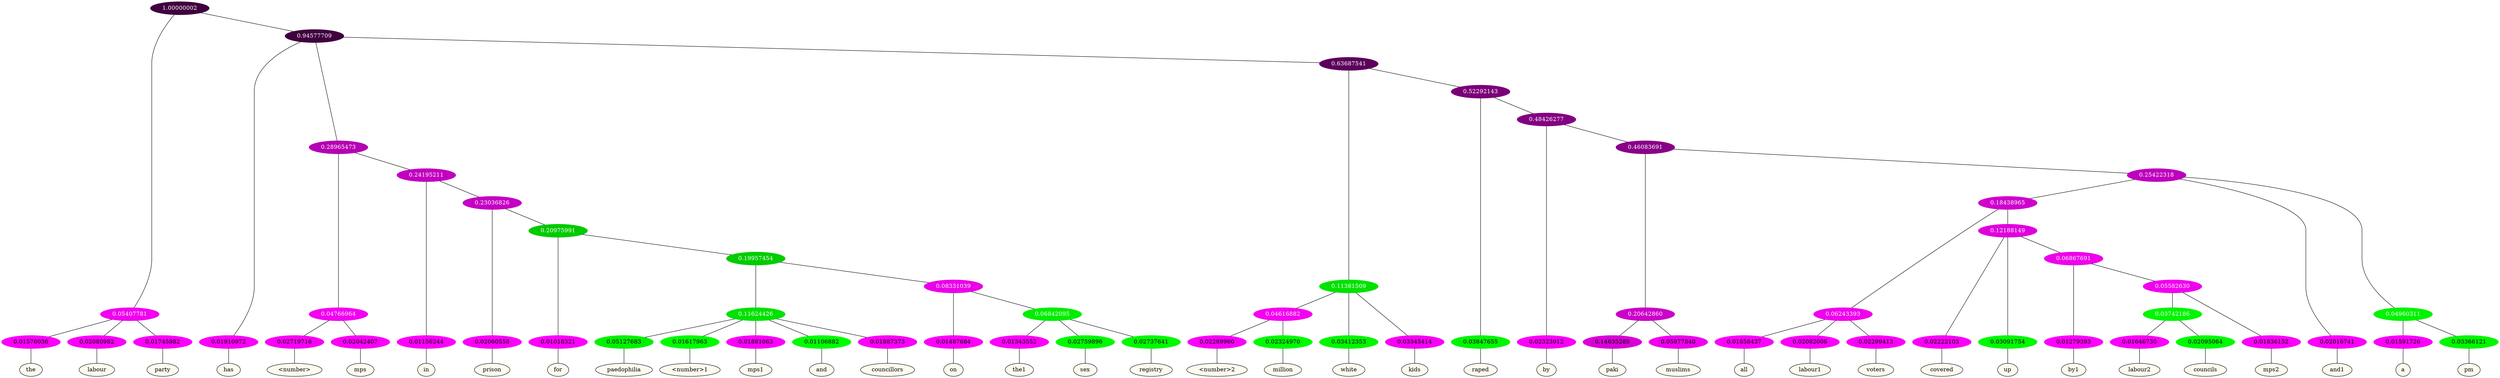 graph {
	node [format=png height=0.15 nodesep=0.001 ordering=out overlap=prism overlap_scaling=0.01 ranksep=0.001 ratio=0.2 style=filled width=0.15]
	{
		rank=same
		a_w_3 [label=the color=black fillcolor=floralwhite style="filled,solid"]
		a_w_4 [label=labour color=black fillcolor=floralwhite style="filled,solid"]
		a_w_5 [label=party color=black fillcolor=floralwhite style="filled,solid"]
		a_w_6 [label=has color=black fillcolor=floralwhite style="filled,solid"]
		a_w_13 [label="\<number\>" color=black fillcolor=floralwhite style="filled,solid"]
		a_w_14 [label=mps color=black fillcolor=floralwhite style="filled,solid"]
		a_w_15 [label=in color=black fillcolor=floralwhite style="filled,solid"]
		a_w_22 [label=prison color=black fillcolor=floralwhite style="filled,solid"]
		a_w_28 [label=for color=black fillcolor=floralwhite style="filled,solid"]
		a_w_39 [label=paedophilia color=black fillcolor=floralwhite style="filled,solid"]
		a_w_40 [label="\<number\>1" color=black fillcolor=floralwhite style="filled,solid"]
		a_w_41 [label=mps1 color=black fillcolor=floralwhite style="filled,solid"]
		a_w_42 [label=and color=black fillcolor=floralwhite style="filled,solid"]
		a_w_43 [label=councillors color=black fillcolor=floralwhite style="filled,solid"]
		a_w_44 [label=on color=black fillcolor=floralwhite style="filled,solid"]
		a_w_50 [label=the1 color=black fillcolor=floralwhite style="filled,solid"]
		a_w_51 [label=sex color=black fillcolor=floralwhite style="filled,solid"]
		a_w_52 [label=registry color=black fillcolor=floralwhite style="filled,solid"]
		a_w_24 [label="\<number\>2" color=black fillcolor=floralwhite style="filled,solid"]
		a_w_25 [label=million color=black fillcolor=floralwhite style="filled,solid"]
		a_w_18 [label=white color=black fillcolor=floralwhite style="filled,solid"]
		a_w_19 [label=kids color=black fillcolor=floralwhite style="filled,solid"]
		a_w_20 [label=raped color=black fillcolor=floralwhite style="filled,solid"]
		a_w_26 [label=by color=black fillcolor=floralwhite style="filled,solid"]
		a_w_34 [label=paki color=black fillcolor=floralwhite style="filled,solid"]
		a_w_35 [label=muslims color=black fillcolor=floralwhite style="filled,solid"]
		a_w_53 [label=all color=black fillcolor=floralwhite style="filled,solid"]
		a_w_54 [label=labour1 color=black fillcolor=floralwhite style="filled,solid"]
		a_w_55 [label=voters color=black fillcolor=floralwhite style="filled,solid"]
		a_w_56 [label=covered color=black fillcolor=floralwhite style="filled,solid"]
		a_w_57 [label=up color=black fillcolor=floralwhite style="filled,solid"]
		a_w_59 [label=by1 color=black fillcolor=floralwhite style="filled,solid"]
		a_w_63 [label=labour2 color=black fillcolor=floralwhite style="filled,solid"]
		a_w_64 [label=councils color=black fillcolor=floralwhite style="filled,solid"]
		a_w_62 [label=mps2 color=black fillcolor=floralwhite style="filled,solid"]
		a_w_37 [label=and1 color=black fillcolor=floralwhite style="filled,solid"]
		a_w_48 [label=a color=black fillcolor=floralwhite style="filled,solid"]
		a_w_49 [label=pm color=black fillcolor=floralwhite style="filled,solid"]
	}
	a_n_3 -- a_w_3
	a_n_4 -- a_w_4
	a_n_5 -- a_w_5
	a_n_6 -- a_w_6
	a_n_13 -- a_w_13
	a_n_14 -- a_w_14
	a_n_15 -- a_w_15
	a_n_22 -- a_w_22
	a_n_28 -- a_w_28
	a_n_39 -- a_w_39
	a_n_40 -- a_w_40
	a_n_41 -- a_w_41
	a_n_42 -- a_w_42
	a_n_43 -- a_w_43
	a_n_44 -- a_w_44
	a_n_50 -- a_w_50
	a_n_51 -- a_w_51
	a_n_52 -- a_w_52
	a_n_24 -- a_w_24
	a_n_25 -- a_w_25
	a_n_18 -- a_w_18
	a_n_19 -- a_w_19
	a_n_20 -- a_w_20
	a_n_26 -- a_w_26
	a_n_34 -- a_w_34
	a_n_35 -- a_w_35
	a_n_53 -- a_w_53
	a_n_54 -- a_w_54
	a_n_55 -- a_w_55
	a_n_56 -- a_w_56
	a_n_57 -- a_w_57
	a_n_59 -- a_w_59
	a_n_63 -- a_w_63
	a_n_64 -- a_w_64
	a_n_62 -- a_w_62
	a_n_37 -- a_w_37
	a_n_48 -- a_w_48
	a_n_49 -- a_w_49
	{
		rank=same
		a_n_3 [label=0.01576036 color="0.835 1.000 0.984" fontcolor=black]
		a_n_4 [label=0.02080982 color="0.835 1.000 0.979" fontcolor=black]
		a_n_5 [label=0.01745982 color="0.835 1.000 0.983" fontcolor=black]
		a_n_6 [label=0.01910972 color="0.835 1.000 0.981" fontcolor=black]
		a_n_13 [label=0.02719716 color="0.835 1.000 0.973" fontcolor=black]
		a_n_14 [label=0.02042407 color="0.835 1.000 0.980" fontcolor=black]
		a_n_15 [label=0.01156244 color="0.835 1.000 0.988" fontcolor=black]
		a_n_22 [label=0.02060558 color="0.835 1.000 0.979" fontcolor=black]
		a_n_28 [label=0.01018321 color="0.835 1.000 0.990" fontcolor=black]
		a_n_39 [label=0.05127683 color="0.334 1.000 0.949" fontcolor=black]
		a_n_40 [label=0.01617963 color="0.334 1.000 0.984" fontcolor=black]
		a_n_41 [label=0.01881063 color="0.835 1.000 0.981" fontcolor=black]
		a_n_42 [label=0.01106882 color="0.334 1.000 0.989" fontcolor=black]
		a_n_43 [label=0.01887373 color="0.835 1.000 0.981" fontcolor=black]
		a_n_44 [label=0.01487684 color="0.835 1.000 0.985" fontcolor=black]
		a_n_50 [label=0.01343552 color="0.835 1.000 0.987" fontcolor=black]
		a_n_51 [label=0.02759896 color="0.334 1.000 0.972" fontcolor=black]
		a_n_52 [label=0.02737641 color="0.334 1.000 0.973" fontcolor=black]
		a_n_24 [label=0.02289960 color="0.835 1.000 0.977" fontcolor=black]
		a_n_25 [label=0.02324970 color="0.334 1.000 0.977" fontcolor=black]
		a_n_18 [label=0.03412353 color="0.334 1.000 0.966" fontcolor=black]
		a_n_19 [label=0.03345414 color="0.835 1.000 0.967" fontcolor=black]
		a_n_20 [label=0.03847655 color="0.334 1.000 0.962" fontcolor=black]
		a_n_26 [label=0.02323912 color="0.835 1.000 0.977" fontcolor=black]
		a_n_34 [label=0.14635289 color="0.835 1.000 0.854" fontcolor=black]
		a_n_35 [label=0.05977840 color="0.835 1.000 0.940" fontcolor=black]
		a_n_53 [label=0.01858437 color="0.835 1.000 0.981" fontcolor=black]
		a_n_54 [label=0.02082006 color="0.835 1.000 0.979" fontcolor=black]
		a_n_55 [label=0.02299413 color="0.835 1.000 0.977" fontcolor=black]
		a_n_56 [label=0.02222103 color="0.835 1.000 0.978" fontcolor=black]
		a_n_57 [label=0.03091754 color="0.334 1.000 0.969" fontcolor=black]
		a_n_59 [label=0.01279393 color="0.835 1.000 0.987" fontcolor=black]
		a_n_63 [label=0.01646730 color="0.835 1.000 0.984" fontcolor=black]
		a_n_64 [label=0.02095064 color="0.334 1.000 0.979" fontcolor=black]
		a_n_62 [label=0.01836152 color="0.835 1.000 0.982" fontcolor=black]
		a_n_37 [label=0.02016741 color="0.835 1.000 0.980" fontcolor=black]
		a_n_48 [label=0.01591726 color="0.835 1.000 0.984" fontcolor=black]
		a_n_49 [label=0.03366121 color="0.334 1.000 0.966" fontcolor=black]
	}
	a_n_0 [label=1.00000002 color="0.835 1.000 0.250" fontcolor=grey99]
	a_n_1 [label=0.05407781 color="0.835 1.000 0.946" fontcolor=grey99]
	a_n_0 -- a_n_1
	a_n_2 [label=0.94577709 color="0.835 1.000 0.250" fontcolor=grey99]
	a_n_0 -- a_n_2
	a_n_1 -- a_n_3
	a_n_1 -- a_n_4
	a_n_1 -- a_n_5
	a_n_2 -- a_n_6
	a_n_7 [label=0.28965473 color="0.835 1.000 0.710" fontcolor=grey99]
	a_n_2 -- a_n_7
	a_n_8 [label=0.63687541 color="0.835 1.000 0.363" fontcolor=grey99]
	a_n_2 -- a_n_8
	a_n_9 [label=0.04766964 color="0.835 1.000 0.952" fontcolor=grey99]
	a_n_7 -- a_n_9
	a_n_10 [label=0.24195211 color="0.835 1.000 0.758" fontcolor=grey99]
	a_n_7 -- a_n_10
	a_n_11 [label=0.11381509 color="0.334 1.000 0.886" fontcolor=grey99]
	a_n_8 -- a_n_11
	a_n_12 [label=0.52292143 color="0.835 1.000 0.477" fontcolor=grey99]
	a_n_8 -- a_n_12
	a_n_9 -- a_n_13
	a_n_9 -- a_n_14
	a_n_10 -- a_n_15
	a_n_16 [label=0.23036826 color="0.835 1.000 0.770" fontcolor=grey99]
	a_n_10 -- a_n_16
	a_n_17 [label=0.04616882 color="0.835 1.000 0.954" fontcolor=grey99]
	a_n_11 -- a_n_17
	a_n_11 -- a_n_18
	a_n_11 -- a_n_19
	a_n_12 -- a_n_20
	a_n_21 [label=0.48426277 color="0.835 1.000 0.516" fontcolor=grey99]
	a_n_12 -- a_n_21
	a_n_16 -- a_n_22
	a_n_23 [label=0.20975991 color="0.334 1.000 0.790" fontcolor=grey99]
	a_n_16 -- a_n_23
	a_n_17 -- a_n_24
	a_n_17 -- a_n_25
	a_n_21 -- a_n_26
	a_n_27 [label=0.46083691 color="0.835 1.000 0.539" fontcolor=grey99]
	a_n_21 -- a_n_27
	a_n_23 -- a_n_28
	a_n_29 [label=0.19957454 color="0.334 1.000 0.800" fontcolor=grey99]
	a_n_23 -- a_n_29
	a_n_30 [label=0.20642860 color="0.835 1.000 0.794" fontcolor=grey99]
	a_n_27 -- a_n_30
	a_n_31 [label=0.25422318 color="0.835 1.000 0.746" fontcolor=grey99]
	a_n_27 -- a_n_31
	a_n_32 [label=0.11624426 color="0.334 1.000 0.884" fontcolor=grey99]
	a_n_29 -- a_n_32
	a_n_33 [label=0.08331039 color="0.835 1.000 0.917" fontcolor=grey99]
	a_n_29 -- a_n_33
	a_n_30 -- a_n_34
	a_n_30 -- a_n_35
	a_n_36 [label=0.18438965 color="0.835 1.000 0.816" fontcolor=grey99]
	a_n_31 -- a_n_36
	a_n_31 -- a_n_37
	a_n_38 [label=0.04960311 color="0.334 1.000 0.950" fontcolor=grey99]
	a_n_31 -- a_n_38
	a_n_32 -- a_n_39
	a_n_32 -- a_n_40
	a_n_32 -- a_n_41
	a_n_32 -- a_n_42
	a_n_32 -- a_n_43
	a_n_33 -- a_n_44
	a_n_45 [label=0.06842095 color="0.334 1.000 0.932" fontcolor=grey99]
	a_n_33 -- a_n_45
	a_n_46 [label=0.06243393 color="0.835 1.000 0.938" fontcolor=grey99]
	a_n_36 -- a_n_46
	a_n_47 [label=0.12188149 color="0.835 1.000 0.878" fontcolor=grey99]
	a_n_36 -- a_n_47
	a_n_38 -- a_n_48
	a_n_38 -- a_n_49
	a_n_45 -- a_n_50
	a_n_45 -- a_n_51
	a_n_45 -- a_n_52
	a_n_46 -- a_n_53
	a_n_46 -- a_n_54
	a_n_46 -- a_n_55
	a_n_47 -- a_n_56
	a_n_47 -- a_n_57
	a_n_58 [label=0.06867691 color="0.835 1.000 0.931" fontcolor=grey99]
	a_n_47 -- a_n_58
	a_n_58 -- a_n_59
	a_n_60 [label=0.05582630 color="0.835 1.000 0.944" fontcolor=grey99]
	a_n_58 -- a_n_60
	a_n_61 [label=0.03742186 color="0.334 1.000 0.963" fontcolor=grey99]
	a_n_60 -- a_n_61
	a_n_60 -- a_n_62
	a_n_61 -- a_n_63
	a_n_61 -- a_n_64
}
